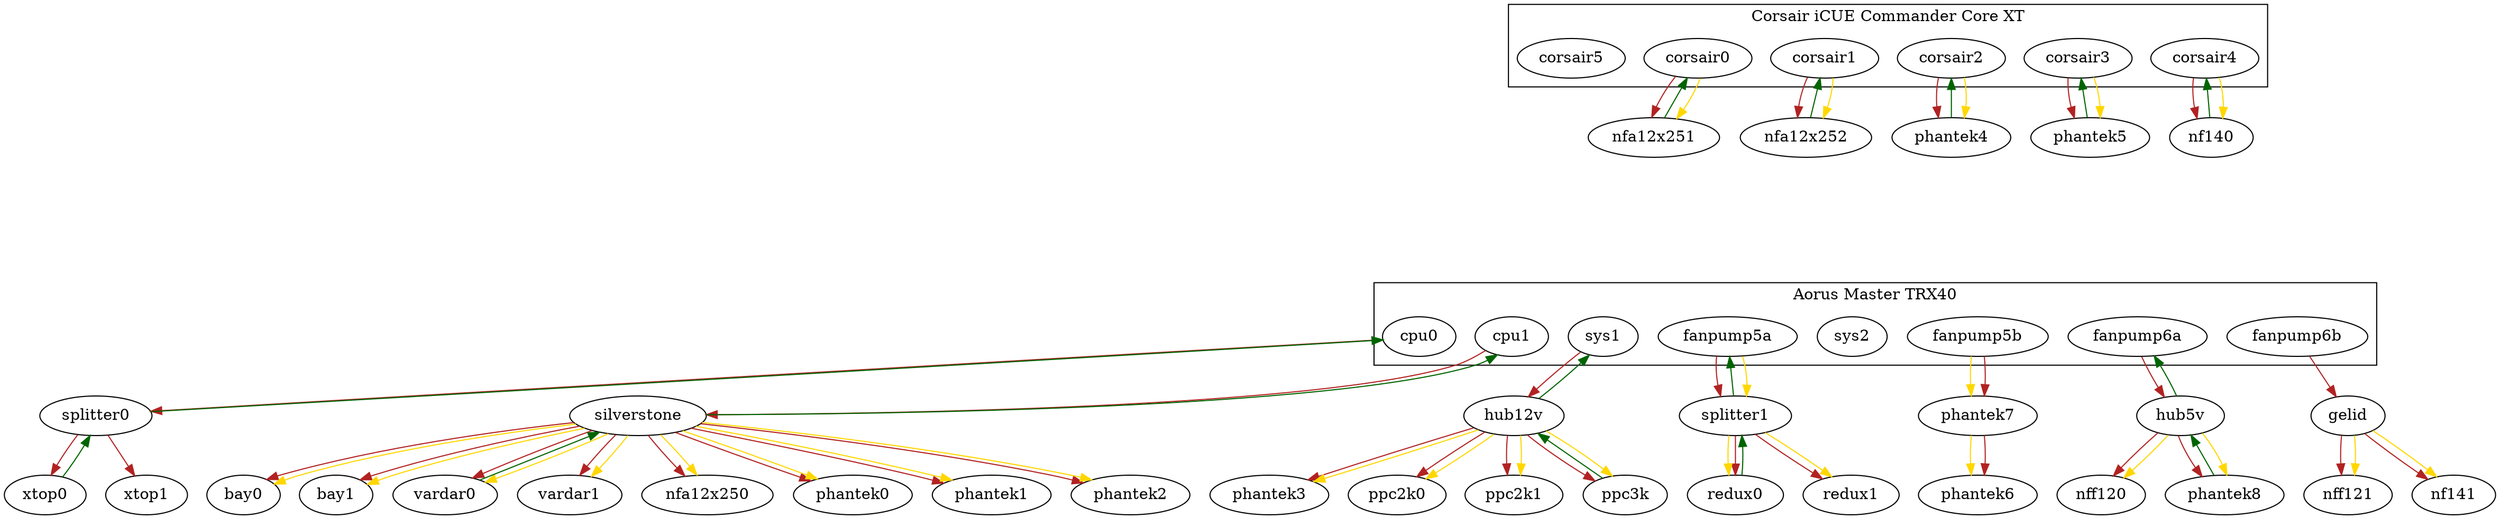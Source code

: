 digraph {
	compound=true;
	packmode="graph";

  subgraph clusterMobo {
		label="Aorus Master TRX40";
	  cpu0
		cpu1
		sys1
		sys2
		fanpump5a
		fanpump5b
		fanpump6a
		fanpump6b
	}

  subgraph clusterCorsair {
	  label="Corsair iCUE Commander Core XT";
		corsair0
		corsair1
		corsair2
		corsair3
		corsair4
		corsair5
	}

  // pwm report: darkgreen
	// pwm control: firebrick
	// 12v power: gold

	// cpu0
  splitter0 -> cpu0 [ color="darkgreen" ];
	cpu0 -> splitter0 [ color="firebrick" ];
	xtop0 -> splitter0 [ color="darkgreen" ];
	splitter0 -> xtop0 [ color="firebrick" ];
	splitter0 -> xtop1 [ color="firebrick" ];

	// cpu1
	silverstone -> cpu1 [ color="darkgreen" ];
	cpu1 -> silverstone [ color="firebrick" ];
  silverstone -> bay0 [ color="firebrick" ];
  silverstone -> bay1 [ color="firebrick" ];
	vardar0 -> silverstone [ color="darkgreen" ];
	silverstone -> vardar0 [ color="firebrick" ];
	silverstone -> vardar1 [ color="firebrick" ];
	silverstone -> nfa12x250 [ color="firebrick" ];
	silverstone -> phantek0 [ color="firebrick" ];
	silverstone -> phantek1 [ color="firebrick" ];
	silverstone -> phantek2 [ color="firebrick" ];
  silverstone -> bay0 [ color="gold" ];
  silverstone -> bay1 [ color="gold" ];
	silverstone -> vardar0 [ color="gold" ];
	silverstone -> vardar1 [ color="gold" ];
	silverstone -> nfa12x250 [ color="gold" ];
	silverstone -> phantek0 [ color="gold" ];
	silverstone -> phantek1 [ color="gold" ];
	silverstone -> phantek2 [ color="gold" ];

	// sys1
	hub12v -> sys1 [ color="darkgreen" ];
	sys1 -> hub12v [ color="firebrick" ];
	hub12v -> phantek3 [ color="firebrick" ];
	hub12v -> phantek3 [ color="gold" ];
	hub12v -> ppc2k0 [ color="firebrick" ];
	hub12v -> ppc2k0 [ color="gold" ];
	hub12v -> ppc2k1 [ color="firebrick" ];
	hub12v -> ppc2k1 [ color="gold" ];
	ppc3k -> hub12v [ color="darkgreen" ];
	hub12v -> ppc3k [ color="firebrick" ];
	hub12v -> ppc3k [ color="gold" ];

  // sys2
	sys2;

  // fanpump5 a and b. b is ignored for reporting.
	fanpump5b -> phantek7 [ color="gold" ];
	fanpump5b -> phantek7 [ color="firebrick" ];
	phantek7 -> phantek6 [ color="gold" ];
	phantek7 -> phantek6 [ color="firebrick" ];
	redux0 -> splitter1 [ color="darkgreen" ];
	splitter1 -> fanpump5a [ color="darkgreen" ];
	fanpump5a -> splitter1 [ color="firebrick" ];
	fanpump5a -> splitter1 [ color="gold" ];
	splitter1 -> redux0 [ color="firebrick" ];
	splitter1 -> redux0 [ color="gold" ];
	splitter1 -> redux1 [ color="firebrick" ];
	splitter1 -> redux1 [ color="gold" ];

  // fanpump6 a and b. b is ignored for reporting.
	hub5v -> fanpump6a [ color="darkgreen" ];
	fanpump6a -> hub5v [ color="firebrick" ];
	hub5v -> nff120 [ color="firebrick" ];
  hub5v -> nff120 [ color="gold" ];
	phantek8 -> hub5v [ color="darkgreen" ];
	hub5v -> phantek8 [ color="firebrick" ];
  hub5v -> phantek8 [ color="gold" ];
	fanpump6b -> gelid [ color="firebrick" ];
	gelid -> nff121 [ color="firebrick" ];
	gelid -> nff121 [ color="gold" ];
	gelid -> nf141 [ color="firebrick" ];
	gelid -> nf141 [ color="gold" ];

	// corsair
  nfa12x251 -> corsair0 [ color="darkgreen" ];
  corsair0 -> nfa12x251 [ color="firebrick" ];
  corsair0 -> nfa12x251 [ color="gold" ];
  nfa12x252 -> corsair1 [ color="darkgreen" ];
  corsair1 -> nfa12x252 [ color="firebrick" ];
  corsair1 -> nfa12x252 [ color="gold" ];
	phantek4 -> corsair2 [ color="darkgreen" ];
	corsair2 -> phantek4 [ color="firebrick" ];
	corsair2 -> phantek4 [ color="gold" ];
	phantek5 -> corsair3 [ color="darkgreen" ];
	corsair3 -> phantek5 [ color="firebrick" ];
	corsair3 -> phantek5 [ color="gold" ];
	nf140 -> corsair4 [ color="darkgreen" ];
	corsair4 -> nf140 [ color="firebrick" ];
	corsair4 -> nf140 [ color="gold" ];
}
